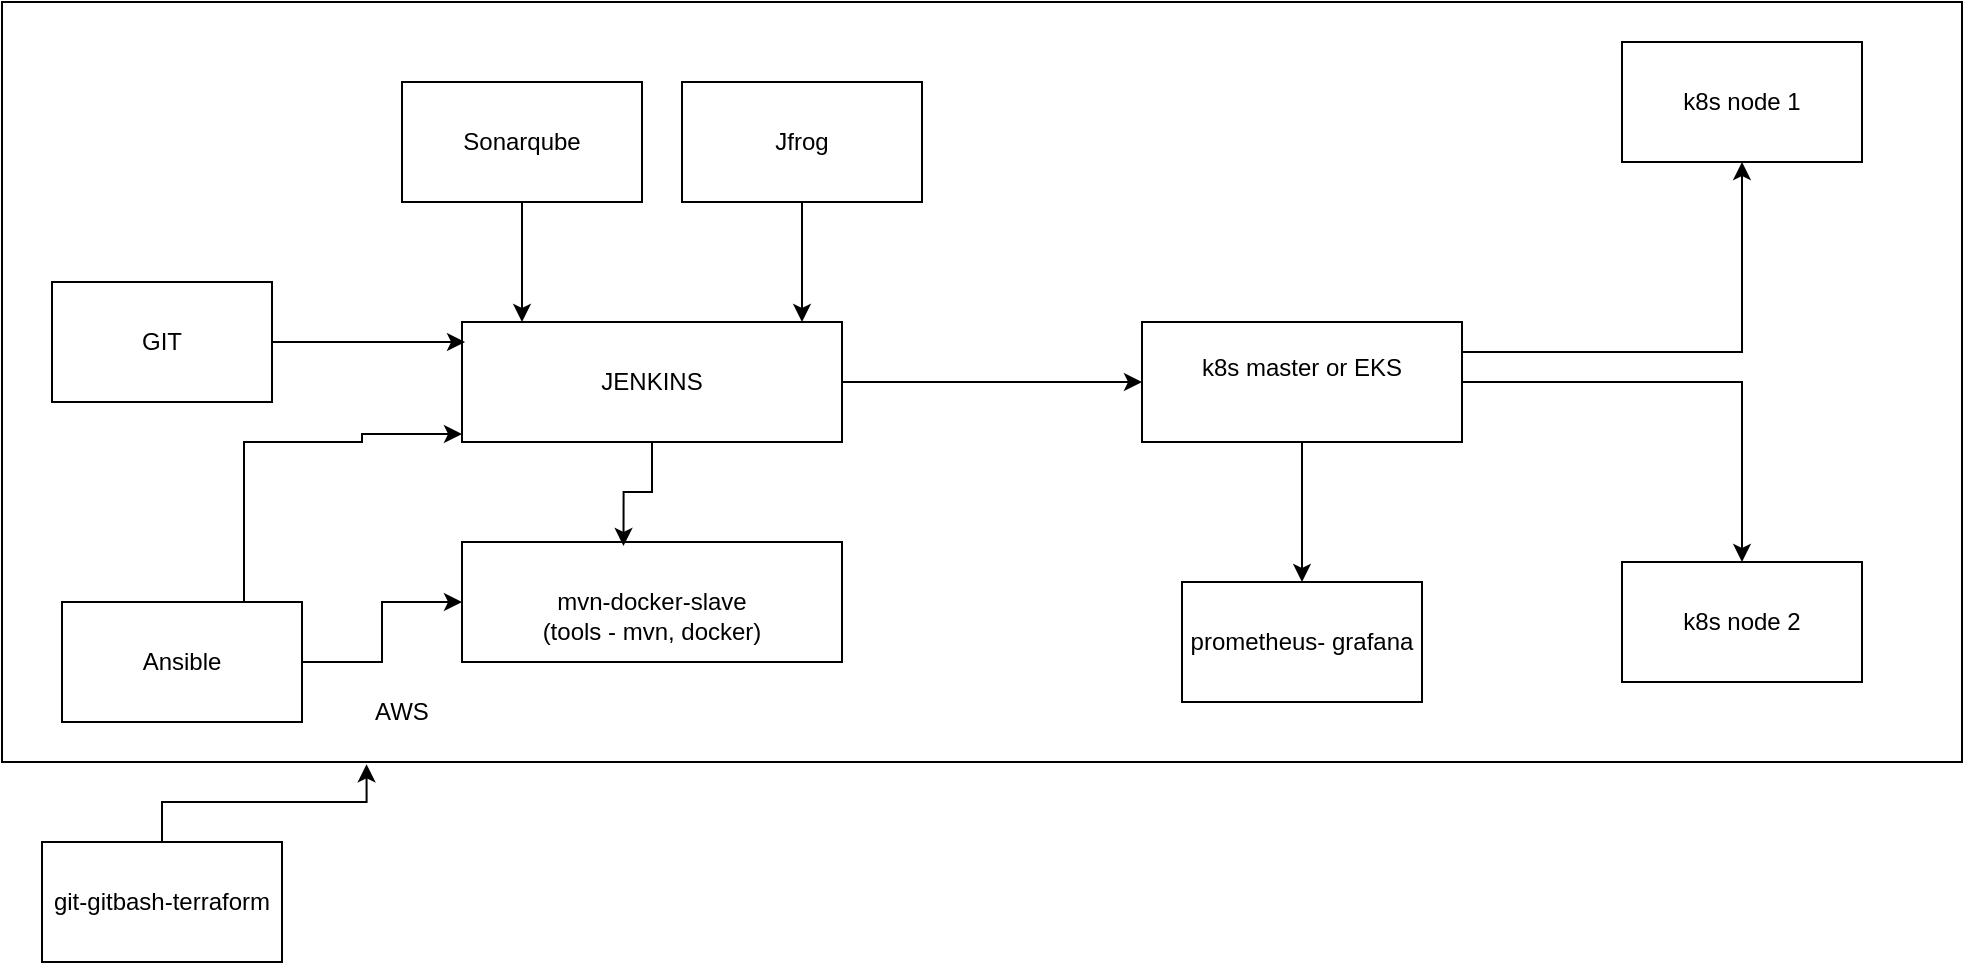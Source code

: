 <mxfile version="24.5.4" type="device">
  <diagram name="Page-1" id="CF7_A_r1aQuCDrc5d4A0">
    <mxGraphModel dx="1877" dy="581" grid="1" gridSize="10" guides="1" tooltips="1" connect="1" arrows="1" fold="1" page="1" pageScale="1" pageWidth="850" pageHeight="1100" math="0" shadow="0">
      <root>
        <mxCell id="0" />
        <mxCell id="1" parent="0" />
        <mxCell id="jWGGHNXVtqS47WdyOL5--1" value="" style="rounded=0;whiteSpace=wrap;html=1;" parent="1" vertex="1">
          <mxGeometry x="-400" y="70" width="980" height="380" as="geometry" />
        </mxCell>
        <mxCell id="jWGGHNXVtqS47WdyOL5--2" value="k8s node 1" style="rounded=0;whiteSpace=wrap;html=1;" parent="1" vertex="1">
          <mxGeometry x="410" y="90" width="120" height="60" as="geometry" />
        </mxCell>
        <mxCell id="jWGGHNXVtqS47WdyOL5--3" value="k8s node 2" style="rounded=0;whiteSpace=wrap;html=1;" parent="1" vertex="1">
          <mxGeometry x="410" y="350" width="120" height="60" as="geometry" />
        </mxCell>
        <mxCell id="jWGGHNXVtqS47WdyOL5--4" style="edgeStyle=orthogonalEdgeStyle;rounded=0;orthogonalLoop=1;jettySize=auto;html=1;exitX=1;exitY=0.25;exitDx=0;exitDy=0;entryX=0.5;entryY=1;entryDx=0;entryDy=0;" parent="1" source="jWGGHNXVtqS47WdyOL5--7" target="jWGGHNXVtqS47WdyOL5--2" edge="1">
          <mxGeometry relative="1" as="geometry" />
        </mxCell>
        <mxCell id="jWGGHNXVtqS47WdyOL5--5" style="edgeStyle=orthogonalEdgeStyle;rounded=0;orthogonalLoop=1;jettySize=auto;html=1;exitX=1;exitY=0.5;exitDx=0;exitDy=0;entryX=0.5;entryY=0;entryDx=0;entryDy=0;" parent="1" source="jWGGHNXVtqS47WdyOL5--7" target="jWGGHNXVtqS47WdyOL5--3" edge="1">
          <mxGeometry relative="1" as="geometry" />
        </mxCell>
        <mxCell id="jWGGHNXVtqS47WdyOL5--6" style="edgeStyle=orthogonalEdgeStyle;rounded=0;orthogonalLoop=1;jettySize=auto;html=1;exitX=0.5;exitY=1;exitDx=0;exitDy=0;" parent="1" source="jWGGHNXVtqS47WdyOL5--7" target="jWGGHNXVtqS47WdyOL5--14" edge="1">
          <mxGeometry relative="1" as="geometry" />
        </mxCell>
        <mxCell id="jWGGHNXVtqS47WdyOL5--7" value="&lt;div&gt;&lt;br&gt;&lt;/div&gt;&lt;div&gt;k8s master or EKS&lt;br&gt;&lt;/div&gt;&lt;div&gt;&lt;br&gt;&lt;/div&gt;&lt;div&gt;&lt;br&gt;&lt;/div&gt;" style="rounded=0;whiteSpace=wrap;html=1;" parent="1" vertex="1">
          <mxGeometry x="170" y="230" width="160" height="60" as="geometry" />
        </mxCell>
        <mxCell id="jWGGHNXVtqS47WdyOL5--8" style="edgeStyle=orthogonalEdgeStyle;rounded=0;orthogonalLoop=1;jettySize=auto;html=1;" parent="1" source="jWGGHNXVtqS47WdyOL5--9" target="jWGGHNXVtqS47WdyOL5--7" edge="1">
          <mxGeometry relative="1" as="geometry" />
        </mxCell>
        <mxCell id="jWGGHNXVtqS47WdyOL5--9" value="JENKINS" style="rounded=0;whiteSpace=wrap;html=1;" parent="1" vertex="1">
          <mxGeometry x="-170" y="230" width="190" height="60" as="geometry" />
        </mxCell>
        <mxCell id="jWGGHNXVtqS47WdyOL5--10" style="edgeStyle=orthogonalEdgeStyle;rounded=0;orthogonalLoop=1;jettySize=auto;html=1;entryX=0.186;entryY=1.003;entryDx=0;entryDy=0;entryPerimeter=0;" parent="1" source="jWGGHNXVtqS47WdyOL5--11" target="jWGGHNXVtqS47WdyOL5--1" edge="1">
          <mxGeometry relative="1" as="geometry">
            <mxPoint x="-190" y="460" as="targetPoint" />
          </mxGeometry>
        </mxCell>
        <mxCell id="jWGGHNXVtqS47WdyOL5--11" value="git-gitbash-terraform" style="rounded=0;whiteSpace=wrap;html=1;" parent="1" vertex="1">
          <mxGeometry x="-380" y="490" width="120" height="60" as="geometry" />
        </mxCell>
        <mxCell id="jWGGHNXVtqS47WdyOL5--12" value="&lt;div&gt;&lt;br&gt;&lt;/div&gt;&lt;div&gt;mvn-docker-slave&lt;/div&gt;&lt;div&gt;(tools - mvn, docker)&lt;br&gt;&lt;/div&gt;" style="rounded=0;whiteSpace=wrap;html=1;" parent="1" vertex="1">
          <mxGeometry x="-170" y="340" width="190" height="60" as="geometry" />
        </mxCell>
        <mxCell id="jWGGHNXVtqS47WdyOL5--13" style="edgeStyle=orthogonalEdgeStyle;rounded=0;orthogonalLoop=1;jettySize=auto;html=1;exitX=0.5;exitY=1;exitDx=0;exitDy=0;entryX=0.425;entryY=0.033;entryDx=0;entryDy=0;entryPerimeter=0;" parent="1" source="jWGGHNXVtqS47WdyOL5--9" target="jWGGHNXVtqS47WdyOL5--12" edge="1">
          <mxGeometry relative="1" as="geometry" />
        </mxCell>
        <mxCell id="jWGGHNXVtqS47WdyOL5--14" value="prometheus- grafana" style="rounded=0;whiteSpace=wrap;html=1;" parent="1" vertex="1">
          <mxGeometry x="190" y="360" width="120" height="60" as="geometry" />
        </mxCell>
        <mxCell id="jWGGHNXVtqS47WdyOL5--15" style="edgeStyle=orthogonalEdgeStyle;rounded=0;orthogonalLoop=1;jettySize=auto;html=1;exitX=1;exitY=0.5;exitDx=0;exitDy=0;entryX=0;entryY=0.5;entryDx=0;entryDy=0;" parent="1" edge="1">
          <mxGeometry relative="1" as="geometry">
            <Array as="points">
              <mxPoint x="-279" y="420" />
              <mxPoint x="-279" y="290" />
              <mxPoint x="-220" y="290" />
              <mxPoint x="-220" y="286" />
            </Array>
            <mxPoint x="-259" y="420" as="sourcePoint" />
            <mxPoint x="-170" y="286" as="targetPoint" />
          </mxGeometry>
        </mxCell>
        <mxCell id="PFpi1dxaPF6IyGAhjzwf-2" style="edgeStyle=orthogonalEdgeStyle;rounded=0;orthogonalLoop=1;jettySize=auto;html=1;exitX=1;exitY=0.5;exitDx=0;exitDy=0;entryX=0;entryY=0.5;entryDx=0;entryDy=0;" edge="1" parent="1" source="jWGGHNXVtqS47WdyOL5--17" target="jWGGHNXVtqS47WdyOL5--12">
          <mxGeometry relative="1" as="geometry" />
        </mxCell>
        <mxCell id="jWGGHNXVtqS47WdyOL5--17" value="Ansible" style="rounded=0;whiteSpace=wrap;html=1;" parent="1" vertex="1">
          <mxGeometry x="-370" y="370" width="120" height="60" as="geometry" />
        </mxCell>
        <mxCell id="jWGGHNXVtqS47WdyOL5--18" value="AWS" style="text;html=1;align=center;verticalAlign=middle;whiteSpace=wrap;rounded=0;" parent="1" vertex="1">
          <mxGeometry x="-230" y="410" width="60" height="30" as="geometry" />
        </mxCell>
        <mxCell id="jWGGHNXVtqS47WdyOL5--19" value="Jfrog" style="rounded=0;whiteSpace=wrap;html=1;" parent="1" vertex="1">
          <mxGeometry x="-60" y="110" width="120" height="60" as="geometry" />
        </mxCell>
        <mxCell id="jWGGHNXVtqS47WdyOL5--20" value="Sonarqube" style="rounded=0;whiteSpace=wrap;html=1;" parent="1" vertex="1">
          <mxGeometry x="-200" y="110" width="120" height="60" as="geometry" />
        </mxCell>
        <mxCell id="jWGGHNXVtqS47WdyOL5--21" style="edgeStyle=orthogonalEdgeStyle;rounded=0;orthogonalLoop=1;jettySize=auto;html=1;" parent="1" source="jWGGHNXVtqS47WdyOL5--20" edge="1">
          <mxGeometry relative="1" as="geometry">
            <mxPoint x="-140" y="230" as="targetPoint" />
          </mxGeometry>
        </mxCell>
        <mxCell id="jWGGHNXVtqS47WdyOL5--22" style="edgeStyle=orthogonalEdgeStyle;rounded=0;orthogonalLoop=1;jettySize=auto;html=1;" parent="1" source="jWGGHNXVtqS47WdyOL5--19" edge="1">
          <mxGeometry relative="1" as="geometry">
            <mxPoint y="230" as="targetPoint" />
          </mxGeometry>
        </mxCell>
        <mxCell id="PFpi1dxaPF6IyGAhjzwf-1" value="GIT" style="rounded=0;whiteSpace=wrap;html=1;" vertex="1" parent="1">
          <mxGeometry x="-375" y="210" width="110" height="60" as="geometry" />
        </mxCell>
        <mxCell id="PFpi1dxaPF6IyGAhjzwf-3" style="edgeStyle=orthogonalEdgeStyle;rounded=0;orthogonalLoop=1;jettySize=auto;html=1;entryX=0.008;entryY=0.167;entryDx=0;entryDy=0;entryPerimeter=0;" edge="1" parent="1" source="PFpi1dxaPF6IyGAhjzwf-1" target="jWGGHNXVtqS47WdyOL5--9">
          <mxGeometry relative="1" as="geometry" />
        </mxCell>
      </root>
    </mxGraphModel>
  </diagram>
</mxfile>
